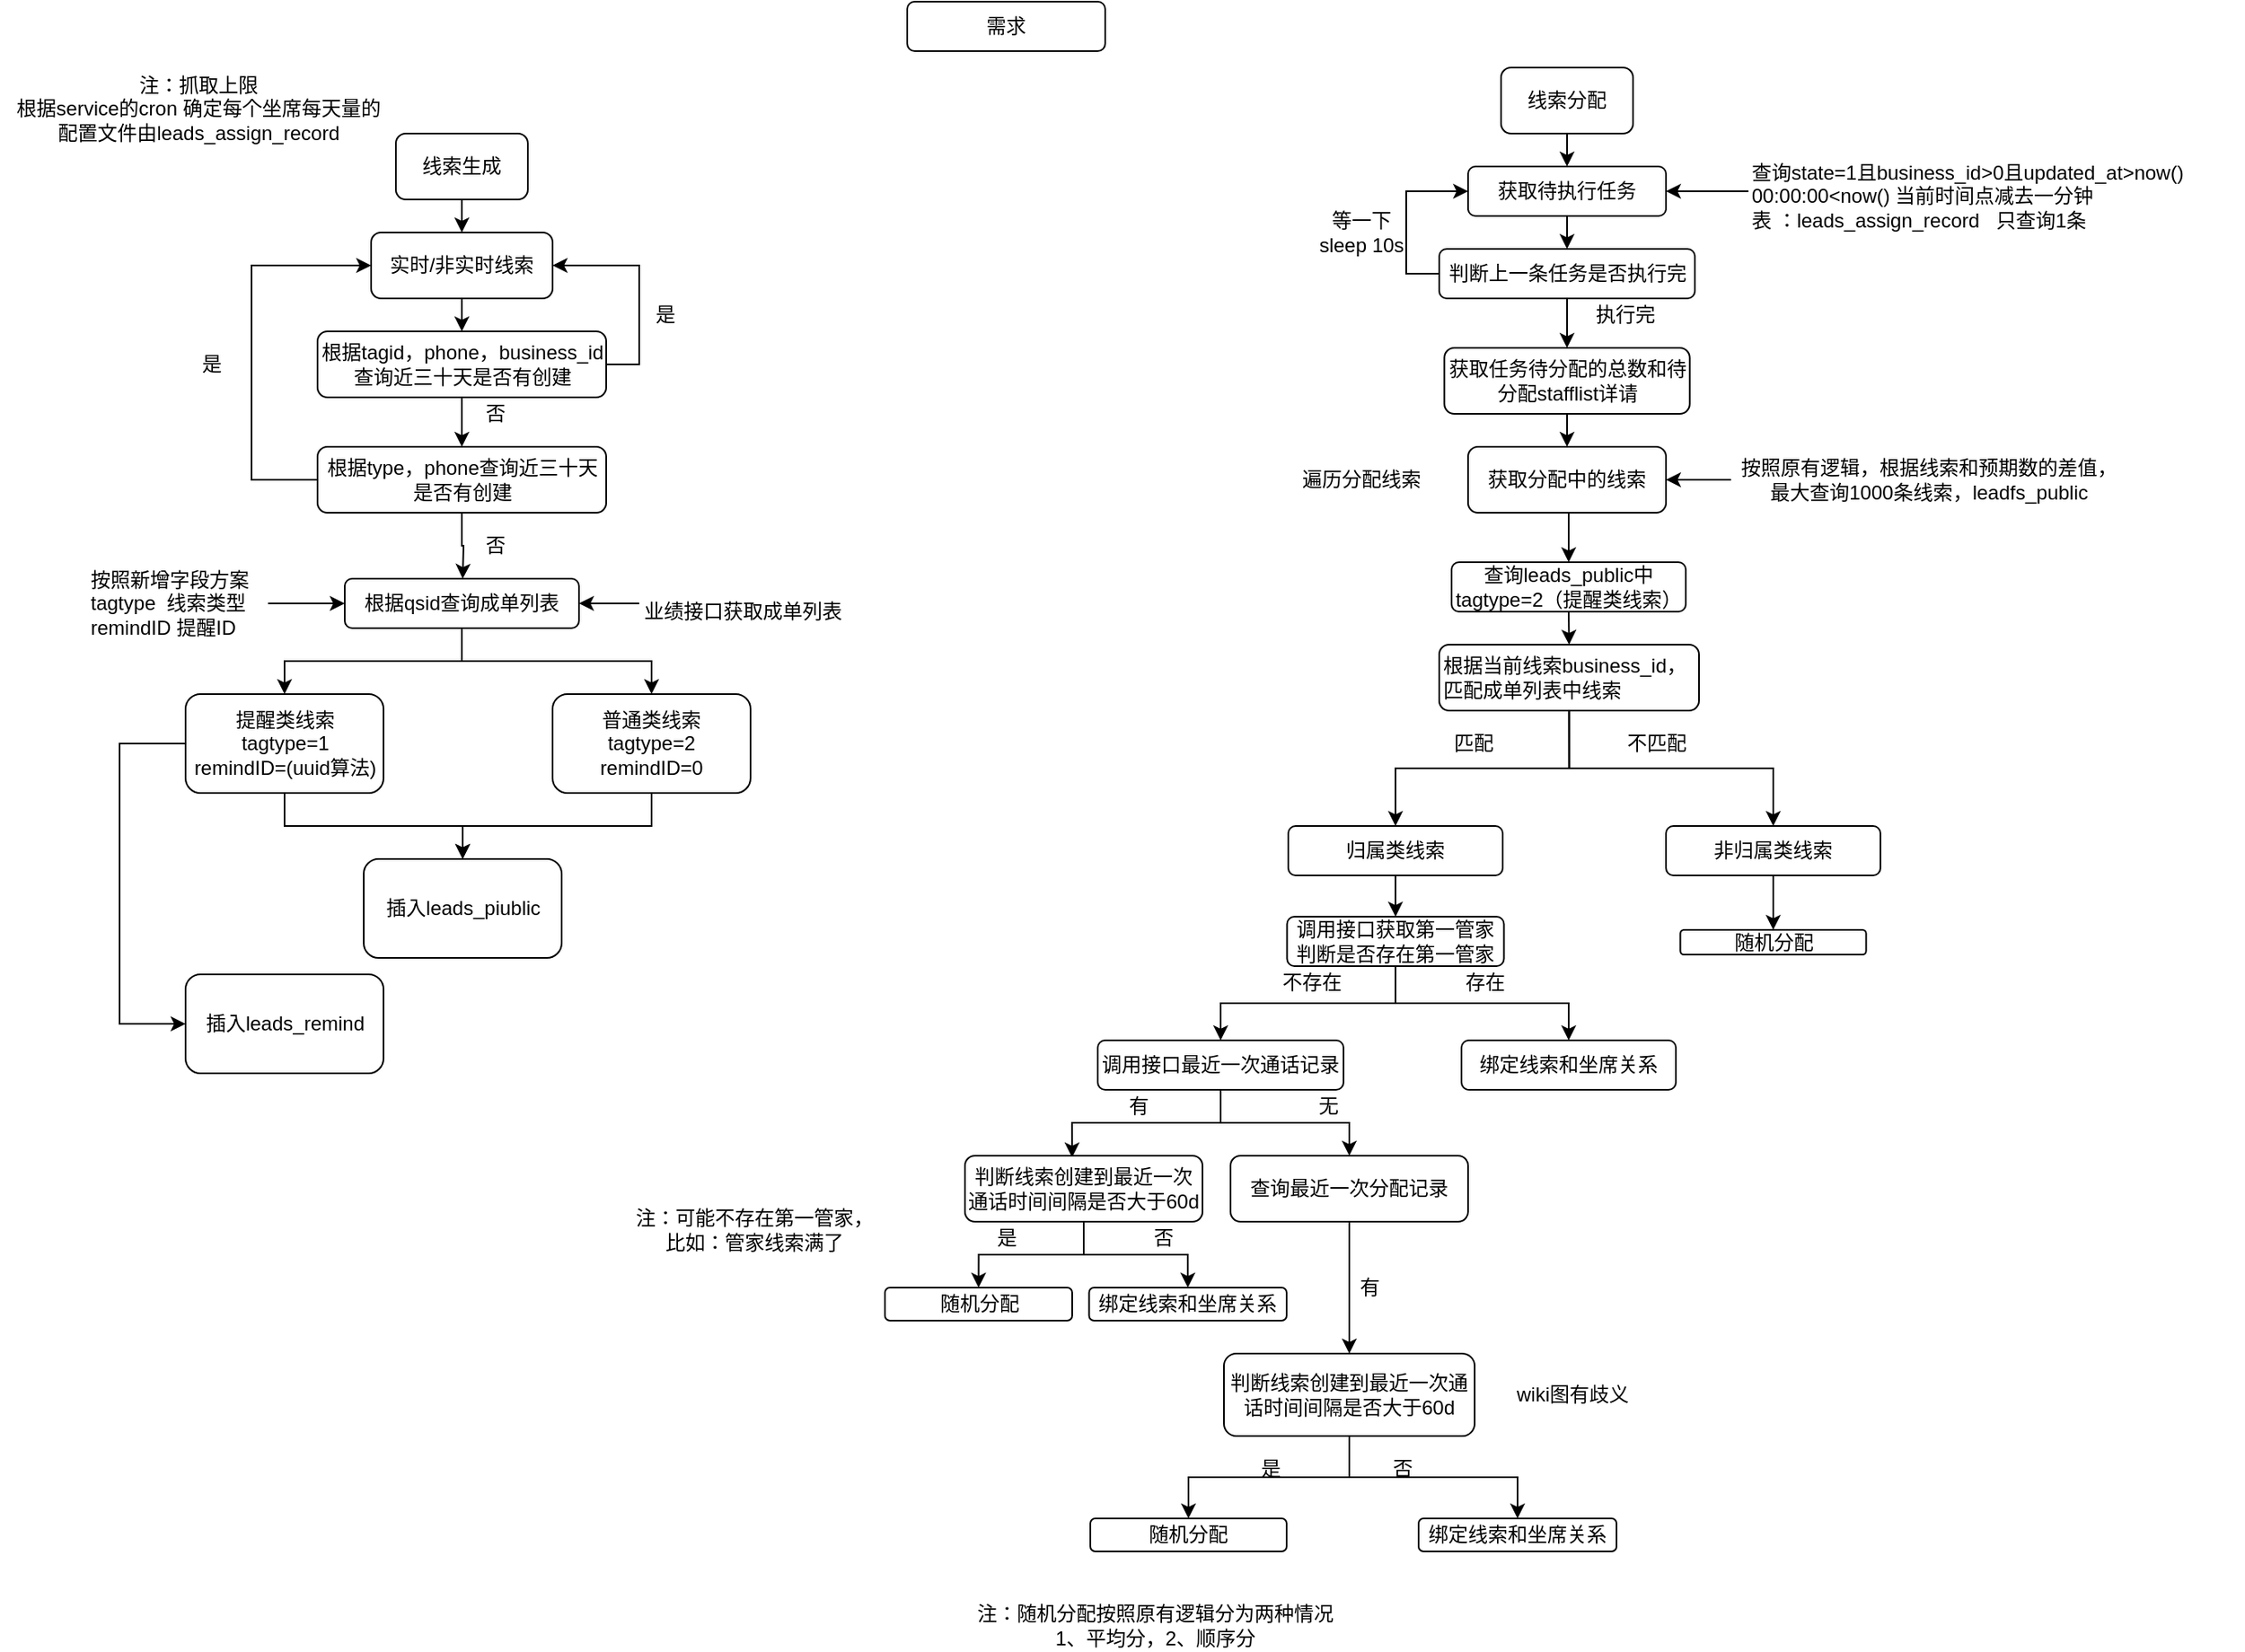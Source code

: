 <mxfile version="14.1.8" type="github">
  <diagram id="IqknK0kPTcSjH_NUfwJQ" name="Page-1">
    <mxGraphModel dx="3063" dy="646" grid="1" gridSize="10" guides="1" tooltips="1" connect="1" arrows="1" fold="1" page="1" pageScale="1" pageWidth="1920" pageHeight="1200" math="0" shadow="0">
      <root>
        <mxCell id="0" />
        <mxCell id="1" parent="0" />
        <mxCell id="EvDbIWPLK_iTkj3-h5W0-1" value="需求" style="rounded=1;whiteSpace=wrap;html=1;" vertex="1" parent="1">
          <mxGeometry x="380" y="30" width="120" height="30" as="geometry" />
        </mxCell>
        <mxCell id="EvDbIWPLK_iTkj3-h5W0-6" style="edgeStyle=orthogonalEdgeStyle;rounded=0;orthogonalLoop=1;jettySize=auto;html=1;exitX=0.5;exitY=1;exitDx=0;exitDy=0;entryX=0.5;entryY=0;entryDx=0;entryDy=0;" edge="1" parent="1" source="EvDbIWPLK_iTkj3-h5W0-2" target="EvDbIWPLK_iTkj3-h5W0-5">
          <mxGeometry relative="1" as="geometry" />
        </mxCell>
        <mxCell id="EvDbIWPLK_iTkj3-h5W0-2" value="线索生成" style="rounded=1;whiteSpace=wrap;html=1;" vertex="1" parent="1">
          <mxGeometry x="70" y="110" width="80" height="40" as="geometry" />
        </mxCell>
        <mxCell id="EvDbIWPLK_iTkj3-h5W0-38" style="edgeStyle=orthogonalEdgeStyle;rounded=0;orthogonalLoop=1;jettySize=auto;html=1;exitX=0.5;exitY=1;exitDx=0;exitDy=0;" edge="1" parent="1" source="EvDbIWPLK_iTkj3-h5W0-3">
          <mxGeometry relative="1" as="geometry">
            <mxPoint x="780" y="130" as="targetPoint" />
          </mxGeometry>
        </mxCell>
        <mxCell id="EvDbIWPLK_iTkj3-h5W0-3" value="线索分配" style="rounded=1;whiteSpace=wrap;html=1;" vertex="1" parent="1">
          <mxGeometry x="740" y="70" width="80" height="40" as="geometry" />
        </mxCell>
        <mxCell id="EvDbIWPLK_iTkj3-h5W0-8" style="edgeStyle=orthogonalEdgeStyle;rounded=0;orthogonalLoop=1;jettySize=auto;html=1;exitX=0.5;exitY=1;exitDx=0;exitDy=0;entryX=0.5;entryY=0;entryDx=0;entryDy=0;" edge="1" parent="1" source="EvDbIWPLK_iTkj3-h5W0-5" target="EvDbIWPLK_iTkj3-h5W0-7">
          <mxGeometry relative="1" as="geometry" />
        </mxCell>
        <mxCell id="EvDbIWPLK_iTkj3-h5W0-5" value="实时/非实时线索" style="rounded=1;whiteSpace=wrap;html=1;" vertex="1" parent="1">
          <mxGeometry x="55" y="170" width="110" height="40" as="geometry" />
        </mxCell>
        <mxCell id="EvDbIWPLK_iTkj3-h5W0-9" style="edgeStyle=orthogonalEdgeStyle;rounded=0;orthogonalLoop=1;jettySize=auto;html=1;exitX=0.5;exitY=1;exitDx=0;exitDy=0;" edge="1" parent="1" source="EvDbIWPLK_iTkj3-h5W0-7">
          <mxGeometry relative="1" as="geometry">
            <mxPoint x="110" y="300" as="targetPoint" />
          </mxGeometry>
        </mxCell>
        <mxCell id="EvDbIWPLK_iTkj3-h5W0-12" style="edgeStyle=orthogonalEdgeStyle;rounded=0;orthogonalLoop=1;jettySize=auto;html=1;exitX=1;exitY=0.5;exitDx=0;exitDy=0;entryX=1;entryY=0.5;entryDx=0;entryDy=0;" edge="1" parent="1" source="EvDbIWPLK_iTkj3-h5W0-7" target="EvDbIWPLK_iTkj3-h5W0-5">
          <mxGeometry relative="1" as="geometry" />
        </mxCell>
        <mxCell id="EvDbIWPLK_iTkj3-h5W0-7" value="根据tagid，phone，business_id查询近三十天是否有创建" style="rounded=1;whiteSpace=wrap;html=1;" vertex="1" parent="1">
          <mxGeometry x="22.5" y="230" width="175" height="40" as="geometry" />
        </mxCell>
        <mxCell id="EvDbIWPLK_iTkj3-h5W0-10" value="否" style="text;html=1;align=center;verticalAlign=middle;resizable=0;points=[];autosize=1;" vertex="1" parent="1">
          <mxGeometry x="115" y="270" width="30" height="20" as="geometry" />
        </mxCell>
        <mxCell id="EvDbIWPLK_iTkj3-h5W0-13" value="是" style="text;html=1;align=center;verticalAlign=middle;resizable=0;points=[];autosize=1;" vertex="1" parent="1">
          <mxGeometry x="217.5" y="210" width="30" height="20" as="geometry" />
        </mxCell>
        <mxCell id="EvDbIWPLK_iTkj3-h5W0-15" style="edgeStyle=orthogonalEdgeStyle;rounded=0;orthogonalLoop=1;jettySize=auto;html=1;exitX=0.5;exitY=1;exitDx=0;exitDy=0;" edge="1" parent="1" source="EvDbIWPLK_iTkj3-h5W0-14">
          <mxGeometry relative="1" as="geometry">
            <mxPoint x="110.5" y="380" as="targetPoint" />
          </mxGeometry>
        </mxCell>
        <mxCell id="EvDbIWPLK_iTkj3-h5W0-17" style="edgeStyle=orthogonalEdgeStyle;rounded=0;orthogonalLoop=1;jettySize=auto;html=1;exitX=0;exitY=0.5;exitDx=0;exitDy=0;entryX=0;entryY=0.5;entryDx=0;entryDy=0;" edge="1" parent="1" source="EvDbIWPLK_iTkj3-h5W0-14" target="EvDbIWPLK_iTkj3-h5W0-5">
          <mxGeometry relative="1" as="geometry">
            <Array as="points">
              <mxPoint x="-17.5" y="320" />
              <mxPoint x="-17.5" y="190" />
            </Array>
          </mxGeometry>
        </mxCell>
        <mxCell id="EvDbIWPLK_iTkj3-h5W0-14" value="根据type，phone查询近三十天是否有创建" style="rounded=1;whiteSpace=wrap;html=1;" vertex="1" parent="1">
          <mxGeometry x="22.5" y="300" width="175" height="40" as="geometry" />
        </mxCell>
        <mxCell id="EvDbIWPLK_iTkj3-h5W0-16" value="否" style="text;html=1;align=center;verticalAlign=middle;resizable=0;points=[];autosize=1;" vertex="1" parent="1">
          <mxGeometry x="115" y="350" width="30" height="20" as="geometry" />
        </mxCell>
        <mxCell id="EvDbIWPLK_iTkj3-h5W0-18" value="是" style="text;html=1;align=center;verticalAlign=middle;resizable=0;points=[];autosize=1;" vertex="1" parent="1">
          <mxGeometry x="-57.5" y="240" width="30" height="20" as="geometry" />
        </mxCell>
        <mxCell id="EvDbIWPLK_iTkj3-h5W0-19" value="注：抓取上限&lt;br&gt;根据service的cron 确定每个坐席每天量的&lt;br&gt;配置文件由leads_assign_record" style="text;html=1;align=center;verticalAlign=middle;resizable=0;points=[];autosize=1;" vertex="1" parent="1">
          <mxGeometry x="-170" y="70" width="240" height="50" as="geometry" />
        </mxCell>
        <mxCell id="EvDbIWPLK_iTkj3-h5W0-27" style="edgeStyle=orthogonalEdgeStyle;rounded=0;orthogonalLoop=1;jettySize=auto;html=1;exitX=0.5;exitY=1;exitDx=0;exitDy=0;entryX=0.5;entryY=0;entryDx=0;entryDy=0;" edge="1" parent="1" source="EvDbIWPLK_iTkj3-h5W0-22" target="EvDbIWPLK_iTkj3-h5W0-26">
          <mxGeometry relative="1" as="geometry" />
        </mxCell>
        <mxCell id="EvDbIWPLK_iTkj3-h5W0-29" style="edgeStyle=orthogonalEdgeStyle;rounded=0;orthogonalLoop=1;jettySize=auto;html=1;exitX=0.5;exitY=1;exitDx=0;exitDy=0;entryX=0.5;entryY=0;entryDx=0;entryDy=0;" edge="1" parent="1" source="EvDbIWPLK_iTkj3-h5W0-22" target="EvDbIWPLK_iTkj3-h5W0-28">
          <mxGeometry relative="1" as="geometry" />
        </mxCell>
        <mxCell id="EvDbIWPLK_iTkj3-h5W0-22" value="根据qsid查询成单列表" style="rounded=1;whiteSpace=wrap;html=1;" vertex="1" parent="1">
          <mxGeometry x="39" y="380" width="142" height="30" as="geometry" />
        </mxCell>
        <mxCell id="EvDbIWPLK_iTkj3-h5W0-24" value="" style="edgeStyle=orthogonalEdgeStyle;rounded=0;orthogonalLoop=1;jettySize=auto;html=1;" edge="1" parent="1" source="EvDbIWPLK_iTkj3-h5W0-23" target="EvDbIWPLK_iTkj3-h5W0-22">
          <mxGeometry relative="1" as="geometry" />
        </mxCell>
        <mxCell id="EvDbIWPLK_iTkj3-h5W0-23" value="按照新增字段方案&lt;br&gt;tagtype&amp;nbsp; 线索类型&lt;br&gt;remindID 提醒ID" style="text;html=1;align=left;verticalAlign=middle;resizable=0;points=[];autosize=1;" vertex="1" parent="1">
          <mxGeometry x="-117.5" y="370" width="110" height="50" as="geometry" />
        </mxCell>
        <mxCell id="EvDbIWPLK_iTkj3-h5W0-31" style="edgeStyle=orthogonalEdgeStyle;rounded=0;orthogonalLoop=1;jettySize=auto;html=1;exitX=0.5;exitY=1;exitDx=0;exitDy=0;" edge="1" parent="1" source="EvDbIWPLK_iTkj3-h5W0-26" target="EvDbIWPLK_iTkj3-h5W0-30">
          <mxGeometry relative="1" as="geometry" />
        </mxCell>
        <mxCell id="EvDbIWPLK_iTkj3-h5W0-35" style="edgeStyle=orthogonalEdgeStyle;rounded=0;orthogonalLoop=1;jettySize=auto;html=1;exitX=0;exitY=0.5;exitDx=0;exitDy=0;entryX=0;entryY=0.5;entryDx=0;entryDy=0;" edge="1" parent="1" source="EvDbIWPLK_iTkj3-h5W0-26" target="EvDbIWPLK_iTkj3-h5W0-33">
          <mxGeometry relative="1" as="geometry">
            <Array as="points">
              <mxPoint x="-97.5" y="480" />
              <mxPoint x="-97.5" y="650" />
            </Array>
          </mxGeometry>
        </mxCell>
        <mxCell id="EvDbIWPLK_iTkj3-h5W0-26" value="提醒类线索&lt;br&gt;tagtype=1&lt;br&gt;&lt;span style=&quot;text-align: left&quot;&gt;remindID=(uuid算法)&lt;/span&gt;" style="rounded=1;whiteSpace=wrap;html=1;" vertex="1" parent="1">
          <mxGeometry x="-57.5" y="450" width="120" height="60" as="geometry" />
        </mxCell>
        <mxCell id="EvDbIWPLK_iTkj3-h5W0-32" style="edgeStyle=orthogonalEdgeStyle;rounded=0;orthogonalLoop=1;jettySize=auto;html=1;exitX=0.5;exitY=1;exitDx=0;exitDy=0;entryX=0.5;entryY=0;entryDx=0;entryDy=0;" edge="1" parent="1" source="EvDbIWPLK_iTkj3-h5W0-28" target="EvDbIWPLK_iTkj3-h5W0-30">
          <mxGeometry relative="1" as="geometry" />
        </mxCell>
        <mxCell id="EvDbIWPLK_iTkj3-h5W0-28" value="普通类线索&lt;br&gt;tagtype=2&lt;br&gt;&lt;span style=&quot;text-align: left&quot;&gt;remindID=0&lt;/span&gt;" style="rounded=1;whiteSpace=wrap;html=1;" vertex="1" parent="1">
          <mxGeometry x="165" y="450" width="120" height="60" as="geometry" />
        </mxCell>
        <mxCell id="EvDbIWPLK_iTkj3-h5W0-30" value="插入leads_piublic" style="rounded=1;whiteSpace=wrap;html=1;" vertex="1" parent="1">
          <mxGeometry x="50.5" y="550" width="120" height="60" as="geometry" />
        </mxCell>
        <mxCell id="EvDbIWPLK_iTkj3-h5W0-33" value="插入leads_remind" style="rounded=1;whiteSpace=wrap;html=1;" vertex="1" parent="1">
          <mxGeometry x="-57.5" y="620" width="120" height="60" as="geometry" />
        </mxCell>
        <mxCell id="EvDbIWPLK_iTkj3-h5W0-37" style="edgeStyle=orthogonalEdgeStyle;rounded=0;orthogonalLoop=1;jettySize=auto;html=1;exitX=0;exitY=0.25;exitDx=0;exitDy=0;" edge="1" parent="1" source="EvDbIWPLK_iTkj3-h5W0-36" target="EvDbIWPLK_iTkj3-h5W0-22">
          <mxGeometry relative="1" as="geometry" />
        </mxCell>
        <mxCell id="EvDbIWPLK_iTkj3-h5W0-36" value="业绩接口获取成单列表" style="text;html=1;strokeColor=none;fillColor=none;align=center;verticalAlign=middle;whiteSpace=wrap;rounded=0;" vertex="1" parent="1">
          <mxGeometry x="217.5" y="390" width="125" height="20" as="geometry" />
        </mxCell>
        <mxCell id="EvDbIWPLK_iTkj3-h5W0-43" style="edgeStyle=orthogonalEdgeStyle;rounded=0;orthogonalLoop=1;jettySize=auto;html=1;exitX=0.5;exitY=1;exitDx=0;exitDy=0;entryX=0.5;entryY=0;entryDx=0;entryDy=0;" edge="1" parent="1" source="EvDbIWPLK_iTkj3-h5W0-39" target="EvDbIWPLK_iTkj3-h5W0-42">
          <mxGeometry relative="1" as="geometry" />
        </mxCell>
        <mxCell id="EvDbIWPLK_iTkj3-h5W0-39" value="获取待执行任务" style="rounded=1;whiteSpace=wrap;html=1;" vertex="1" parent="1">
          <mxGeometry x="720" y="130" width="120" height="30" as="geometry" />
        </mxCell>
        <mxCell id="EvDbIWPLK_iTkj3-h5W0-41" style="edgeStyle=orthogonalEdgeStyle;rounded=0;orthogonalLoop=1;jettySize=auto;html=1;exitX=0;exitY=0.5;exitDx=0;exitDy=0;entryX=1;entryY=0.5;entryDx=0;entryDy=0;" edge="1" parent="1" source="EvDbIWPLK_iTkj3-h5W0-40" target="EvDbIWPLK_iTkj3-h5W0-39">
          <mxGeometry relative="1" as="geometry" />
        </mxCell>
        <mxCell id="EvDbIWPLK_iTkj3-h5W0-40" value="查询state=1且business_id&amp;gt;0且updated_at&amp;gt;now() 00:00:00&amp;lt;now() 当前时间点减去一分钟&lt;br&gt;表 ：leads_assign_record&amp;nbsp; &amp;nbsp;只查询1条" style="text;whiteSpace=wrap;html=1;" vertex="1" parent="1">
          <mxGeometry x="890" y="120" width="300" height="50" as="geometry" />
        </mxCell>
        <mxCell id="EvDbIWPLK_iTkj3-h5W0-44" style="edgeStyle=orthogonalEdgeStyle;rounded=0;orthogonalLoop=1;jettySize=auto;html=1;exitX=0.5;exitY=1;exitDx=0;exitDy=0;" edge="1" parent="1" source="EvDbIWPLK_iTkj3-h5W0-42">
          <mxGeometry relative="1" as="geometry">
            <mxPoint x="780" y="240" as="targetPoint" />
          </mxGeometry>
        </mxCell>
        <mxCell id="EvDbIWPLK_iTkj3-h5W0-46" style="edgeStyle=orthogonalEdgeStyle;rounded=0;orthogonalLoop=1;jettySize=auto;html=1;exitX=0;exitY=0.5;exitDx=0;exitDy=0;entryX=0;entryY=0.5;entryDx=0;entryDy=0;" edge="1" parent="1" source="EvDbIWPLK_iTkj3-h5W0-42" target="EvDbIWPLK_iTkj3-h5W0-39">
          <mxGeometry relative="1" as="geometry" />
        </mxCell>
        <mxCell id="EvDbIWPLK_iTkj3-h5W0-42" value="判断上一条任务是否执行完" style="rounded=1;whiteSpace=wrap;html=1;" vertex="1" parent="1">
          <mxGeometry x="702.5" y="180" width="155" height="30" as="geometry" />
        </mxCell>
        <mxCell id="EvDbIWPLK_iTkj3-h5W0-45" value="执行完" style="text;html=1;align=center;verticalAlign=middle;resizable=0;points=[];autosize=1;" vertex="1" parent="1">
          <mxGeometry x="790" y="210" width="50" height="20" as="geometry" />
        </mxCell>
        <mxCell id="EvDbIWPLK_iTkj3-h5W0-47" value="等一下&lt;br&gt;sleep 10s" style="text;html=1;align=center;verticalAlign=middle;resizable=0;points=[];autosize=1;" vertex="1" parent="1">
          <mxGeometry x="620" y="155" width="70" height="30" as="geometry" />
        </mxCell>
        <mxCell id="EvDbIWPLK_iTkj3-h5W0-52" style="edgeStyle=orthogonalEdgeStyle;rounded=0;orthogonalLoop=1;jettySize=auto;html=1;exitX=0.5;exitY=1;exitDx=0;exitDy=0;entryX=0.5;entryY=0;entryDx=0;entryDy=0;" edge="1" parent="1" source="EvDbIWPLK_iTkj3-h5W0-48" target="EvDbIWPLK_iTkj3-h5W0-50">
          <mxGeometry relative="1" as="geometry" />
        </mxCell>
        <mxCell id="EvDbIWPLK_iTkj3-h5W0-48" value="获取任务待分配的总数和待分配stafflist详请" style="rounded=1;whiteSpace=wrap;html=1;" vertex="1" parent="1">
          <mxGeometry x="705.63" y="240" width="148.75" height="40" as="geometry" />
        </mxCell>
        <mxCell id="EvDbIWPLK_iTkj3-h5W0-58" style="edgeStyle=orthogonalEdgeStyle;rounded=0;orthogonalLoop=1;jettySize=auto;html=1;exitX=0.5;exitY=1;exitDx=0;exitDy=0;entryX=0.5;entryY=0;entryDx=0;entryDy=0;" edge="1" parent="1" source="EvDbIWPLK_iTkj3-h5W0-50" target="EvDbIWPLK_iTkj3-h5W0-55">
          <mxGeometry relative="1" as="geometry" />
        </mxCell>
        <mxCell id="EvDbIWPLK_iTkj3-h5W0-50" value="获取分配中的线索" style="rounded=1;whiteSpace=wrap;html=1;" vertex="1" parent="1">
          <mxGeometry x="720" y="300" width="120" height="40" as="geometry" />
        </mxCell>
        <mxCell id="EvDbIWPLK_iTkj3-h5W0-51" value="&lt;span&gt;遍历分配线索&lt;/span&gt;" style="text;html=1;align=center;verticalAlign=middle;resizable=0;points=[];autosize=1;" vertex="1" parent="1">
          <mxGeometry x="610" y="310" width="90" height="20" as="geometry" />
        </mxCell>
        <mxCell id="EvDbIWPLK_iTkj3-h5W0-54" value="" style="edgeStyle=orthogonalEdgeStyle;rounded=0;orthogonalLoop=1;jettySize=auto;html=1;" edge="1" parent="1" source="EvDbIWPLK_iTkj3-h5W0-53" target="EvDbIWPLK_iTkj3-h5W0-50">
          <mxGeometry relative="1" as="geometry" />
        </mxCell>
        <mxCell id="EvDbIWPLK_iTkj3-h5W0-53" value="按照原有逻辑，根据线索和预期数的差值，&lt;br&gt;最大查询1000条线索，leadfs_public" style="text;html=1;align=center;verticalAlign=middle;resizable=0;points=[];autosize=1;" vertex="1" parent="1">
          <mxGeometry x="879.38" y="305" width="240" height="30" as="geometry" />
        </mxCell>
        <mxCell id="EvDbIWPLK_iTkj3-h5W0-64" style="edgeStyle=orthogonalEdgeStyle;rounded=0;orthogonalLoop=1;jettySize=auto;html=1;exitX=0.5;exitY=1;exitDx=0;exitDy=0;entryX=0.5;entryY=0;entryDx=0;entryDy=0;" edge="1" parent="1" source="EvDbIWPLK_iTkj3-h5W0-55" target="EvDbIWPLK_iTkj3-h5W0-63">
          <mxGeometry relative="1" as="geometry" />
        </mxCell>
        <mxCell id="EvDbIWPLK_iTkj3-h5W0-55" value="查询leads_public中&lt;span style=&quot;text-align: left&quot;&gt;tagtype=2（提醒类线索）&lt;/span&gt;" style="rounded=1;whiteSpace=wrap;html=1;" vertex="1" parent="1">
          <mxGeometry x="710" y="370" width="142" height="30" as="geometry" />
        </mxCell>
        <mxCell id="EvDbIWPLK_iTkj3-h5W0-67" style="edgeStyle=orthogonalEdgeStyle;rounded=0;orthogonalLoop=1;jettySize=auto;html=1;exitX=0.5;exitY=1;exitDx=0;exitDy=0;" edge="1" parent="1" source="EvDbIWPLK_iTkj3-h5W0-63" target="EvDbIWPLK_iTkj3-h5W0-65">
          <mxGeometry relative="1" as="geometry" />
        </mxCell>
        <mxCell id="EvDbIWPLK_iTkj3-h5W0-68" style="edgeStyle=orthogonalEdgeStyle;rounded=0;orthogonalLoop=1;jettySize=auto;html=1;exitX=0.5;exitY=1;exitDx=0;exitDy=0;entryX=0.5;entryY=0;entryDx=0;entryDy=0;" edge="1" parent="1" source="EvDbIWPLK_iTkj3-h5W0-63" target="EvDbIWPLK_iTkj3-h5W0-66">
          <mxGeometry relative="1" as="geometry" />
        </mxCell>
        <mxCell id="EvDbIWPLK_iTkj3-h5W0-63" value="根据当前线索business_id，匹配成单列表中线索" style="rounded=1;whiteSpace=wrap;html=1;align=left;" vertex="1" parent="1">
          <mxGeometry x="702.5" y="420" width="157.5" height="40" as="geometry" />
        </mxCell>
        <mxCell id="EvDbIWPLK_iTkj3-h5W0-73" value="" style="edgeStyle=orthogonalEdgeStyle;rounded=0;orthogonalLoop=1;jettySize=auto;html=1;" edge="1" parent="1" source="EvDbIWPLK_iTkj3-h5W0-65" target="EvDbIWPLK_iTkj3-h5W0-72">
          <mxGeometry relative="1" as="geometry" />
        </mxCell>
        <mxCell id="EvDbIWPLK_iTkj3-h5W0-65" value="归属类线索" style="rounded=1;whiteSpace=wrap;html=1;" vertex="1" parent="1">
          <mxGeometry x="611" y="530" width="130" height="30" as="geometry" />
        </mxCell>
        <mxCell id="EvDbIWPLK_iTkj3-h5W0-90" style="edgeStyle=orthogonalEdgeStyle;rounded=0;orthogonalLoop=1;jettySize=auto;html=1;exitX=0.5;exitY=1;exitDx=0;exitDy=0;" edge="1" parent="1" source="EvDbIWPLK_iTkj3-h5W0-66" target="EvDbIWPLK_iTkj3-h5W0-89">
          <mxGeometry relative="1" as="geometry" />
        </mxCell>
        <mxCell id="EvDbIWPLK_iTkj3-h5W0-66" value="&lt;span&gt;非归属类线索&lt;/span&gt;" style="rounded=1;whiteSpace=wrap;html=1;" vertex="1" parent="1">
          <mxGeometry x="840" y="530" width="130" height="30" as="geometry" />
        </mxCell>
        <mxCell id="EvDbIWPLK_iTkj3-h5W0-69" value="匹配" style="text;html=1;align=center;verticalAlign=middle;resizable=0;points=[];autosize=1;" vertex="1" parent="1">
          <mxGeometry x="702.5" y="470" width="40" height="20" as="geometry" />
        </mxCell>
        <mxCell id="EvDbIWPLK_iTkj3-h5W0-71" value="不匹配" style="text;html=1;align=center;verticalAlign=middle;resizable=0;points=[];autosize=1;" vertex="1" parent="1">
          <mxGeometry x="809.38" y="470" width="50" height="20" as="geometry" />
        </mxCell>
        <mxCell id="EvDbIWPLK_iTkj3-h5W0-95" style="edgeStyle=orthogonalEdgeStyle;rounded=0;orthogonalLoop=1;jettySize=auto;html=1;exitX=0.5;exitY=1;exitDx=0;exitDy=0;entryX=0.5;entryY=0;entryDx=0;entryDy=0;" edge="1" parent="1" source="EvDbIWPLK_iTkj3-h5W0-72" target="EvDbIWPLK_iTkj3-h5W0-74">
          <mxGeometry relative="1" as="geometry" />
        </mxCell>
        <mxCell id="EvDbIWPLK_iTkj3-h5W0-98" style="edgeStyle=orthogonalEdgeStyle;rounded=0;orthogonalLoop=1;jettySize=auto;html=1;exitX=0.5;exitY=1;exitDx=0;exitDy=0;entryX=0.5;entryY=0;entryDx=0;entryDy=0;" edge="1" parent="1" source="EvDbIWPLK_iTkj3-h5W0-72" target="EvDbIWPLK_iTkj3-h5W0-97">
          <mxGeometry relative="1" as="geometry" />
        </mxCell>
        <mxCell id="EvDbIWPLK_iTkj3-h5W0-72" value="调用接口获取第一管家&lt;br&gt;判断是否存在第一管家" style="rounded=1;whiteSpace=wrap;html=1;" vertex="1" parent="1">
          <mxGeometry x="610.25" y="585" width="131.5" height="30" as="geometry" />
        </mxCell>
        <mxCell id="EvDbIWPLK_iTkj3-h5W0-74" value="绑定线索和坐席关系" style="rounded=1;whiteSpace=wrap;html=1;" vertex="1" parent="1">
          <mxGeometry x="716" y="660" width="130" height="30" as="geometry" />
        </mxCell>
        <mxCell id="EvDbIWPLK_iTkj3-h5W0-76" value="存在" style="text;html=1;align=center;verticalAlign=middle;resizable=0;points=[];autosize=1;" vertex="1" parent="1">
          <mxGeometry x="710" y="615" width="40" height="20" as="geometry" />
        </mxCell>
        <mxCell id="EvDbIWPLK_iTkj3-h5W0-77" value="注：可能不存在第一管家，&lt;br&gt;比如：管家线索满了" style="text;html=1;align=center;verticalAlign=middle;resizable=0;points=[];autosize=1;" vertex="1" parent="1">
          <mxGeometry x="206.5" y="760" width="160" height="30" as="geometry" />
        </mxCell>
        <mxCell id="EvDbIWPLK_iTkj3-h5W0-81" value="不存在" style="text;html=1;align=center;verticalAlign=middle;resizable=0;points=[];autosize=1;" vertex="1" parent="1">
          <mxGeometry x="600" y="615" width="50" height="20" as="geometry" />
        </mxCell>
        <mxCell id="EvDbIWPLK_iTkj3-h5W0-89" value="随机分配" style="rounded=1;whiteSpace=wrap;html=1;" vertex="1" parent="1">
          <mxGeometry x="848.69" y="593" width="112.62" height="15" as="geometry" />
        </mxCell>
        <mxCell id="EvDbIWPLK_iTkj3-h5W0-94" value="随机分配" style="rounded=1;whiteSpace=wrap;html=1;" vertex="1" parent="1">
          <mxGeometry x="366.5" y="810" width="113.5" height="20" as="geometry" />
        </mxCell>
        <mxCell id="EvDbIWPLK_iTkj3-h5W0-100" style="edgeStyle=orthogonalEdgeStyle;rounded=0;orthogonalLoop=1;jettySize=auto;html=1;exitX=0.5;exitY=1;exitDx=0;exitDy=0;entryX=0.451;entryY=0.025;entryDx=0;entryDy=0;entryPerimeter=0;" edge="1" parent="1" source="EvDbIWPLK_iTkj3-h5W0-97" target="EvDbIWPLK_iTkj3-h5W0-99">
          <mxGeometry relative="1" as="geometry" />
        </mxCell>
        <mxCell id="EvDbIWPLK_iTkj3-h5W0-103" style="edgeStyle=orthogonalEdgeStyle;rounded=0;orthogonalLoop=1;jettySize=auto;html=1;exitX=0.5;exitY=1;exitDx=0;exitDy=0;" edge="1" parent="1" source="EvDbIWPLK_iTkj3-h5W0-97" target="EvDbIWPLK_iTkj3-h5W0-101">
          <mxGeometry relative="1" as="geometry" />
        </mxCell>
        <mxCell id="EvDbIWPLK_iTkj3-h5W0-97" value="调用接口最近一次通话记录" style="rounded=1;whiteSpace=wrap;html=1;align=left;" vertex="1" parent="1">
          <mxGeometry x="495.5" y="660" width="149" height="30" as="geometry" />
        </mxCell>
        <mxCell id="EvDbIWPLK_iTkj3-h5W0-105" style="edgeStyle=orthogonalEdgeStyle;rounded=0;orthogonalLoop=1;jettySize=auto;html=1;exitX=0.5;exitY=1;exitDx=0;exitDy=0;entryX=0.5;entryY=0;entryDx=0;entryDy=0;" edge="1" parent="1" source="EvDbIWPLK_iTkj3-h5W0-99" target="EvDbIWPLK_iTkj3-h5W0-94">
          <mxGeometry relative="1" as="geometry" />
        </mxCell>
        <mxCell id="EvDbIWPLK_iTkj3-h5W0-108" style="edgeStyle=orthogonalEdgeStyle;rounded=0;orthogonalLoop=1;jettySize=auto;html=1;exitX=0.5;exitY=1;exitDx=0;exitDy=0;entryX=0.5;entryY=0;entryDx=0;entryDy=0;" edge="1" parent="1" source="EvDbIWPLK_iTkj3-h5W0-99" target="EvDbIWPLK_iTkj3-h5W0-107">
          <mxGeometry relative="1" as="geometry" />
        </mxCell>
        <mxCell id="EvDbIWPLK_iTkj3-h5W0-99" value="判断线索创建到最近一次通话时间间隔是否大于60d" style="rounded=1;whiteSpace=wrap;html=1;" vertex="1" parent="1">
          <mxGeometry x="415" y="730" width="144" height="40" as="geometry" />
        </mxCell>
        <mxCell id="EvDbIWPLK_iTkj3-h5W0-111" style="edgeStyle=orthogonalEdgeStyle;rounded=0;orthogonalLoop=1;jettySize=auto;html=1;exitX=0.5;exitY=1;exitDx=0;exitDy=0;" edge="1" parent="1" source="EvDbIWPLK_iTkj3-h5W0-101" target="EvDbIWPLK_iTkj3-h5W0-110">
          <mxGeometry relative="1" as="geometry" />
        </mxCell>
        <mxCell id="EvDbIWPLK_iTkj3-h5W0-101" value="查询最近一次分配记录" style="rounded=1;whiteSpace=wrap;html=1;" vertex="1" parent="1">
          <mxGeometry x="576" y="730" width="144" height="40" as="geometry" />
        </mxCell>
        <mxCell id="EvDbIWPLK_iTkj3-h5W0-102" value="有" style="text;html=1;align=center;verticalAlign=middle;resizable=0;points=[];autosize=1;" vertex="1" parent="1">
          <mxGeometry x="505" y="690" width="30" height="20" as="geometry" />
        </mxCell>
        <mxCell id="EvDbIWPLK_iTkj3-h5W0-104" value="无" style="text;html=1;align=center;verticalAlign=middle;resizable=0;points=[];autosize=1;" vertex="1" parent="1">
          <mxGeometry x="620" y="690" width="30" height="20" as="geometry" />
        </mxCell>
        <mxCell id="EvDbIWPLK_iTkj3-h5W0-106" value="是" style="text;html=1;align=center;verticalAlign=middle;resizable=0;points=[];autosize=1;" vertex="1" parent="1">
          <mxGeometry x="425" y="770" width="30" height="20" as="geometry" />
        </mxCell>
        <mxCell id="EvDbIWPLK_iTkj3-h5W0-107" value="&lt;span&gt;绑定线索和坐席关系&lt;/span&gt;" style="rounded=1;whiteSpace=wrap;html=1;" vertex="1" parent="1">
          <mxGeometry x="490.25" y="810" width="119.75" height="20" as="geometry" />
        </mxCell>
        <mxCell id="EvDbIWPLK_iTkj3-h5W0-109" value="否" style="text;html=1;align=center;verticalAlign=middle;resizable=0;points=[];autosize=1;" vertex="1" parent="1">
          <mxGeometry x="520" y="770" width="30" height="20" as="geometry" />
        </mxCell>
        <mxCell id="EvDbIWPLK_iTkj3-h5W0-115" style="edgeStyle=orthogonalEdgeStyle;rounded=0;orthogonalLoop=1;jettySize=auto;html=1;exitX=0.5;exitY=1;exitDx=0;exitDy=0;entryX=0.5;entryY=0;entryDx=0;entryDy=0;" edge="1" parent="1" source="EvDbIWPLK_iTkj3-h5W0-110" target="EvDbIWPLK_iTkj3-h5W0-113">
          <mxGeometry relative="1" as="geometry" />
        </mxCell>
        <mxCell id="EvDbIWPLK_iTkj3-h5W0-116" style="edgeStyle=orthogonalEdgeStyle;rounded=0;orthogonalLoop=1;jettySize=auto;html=1;exitX=0.5;exitY=1;exitDx=0;exitDy=0;entryX=0.5;entryY=0;entryDx=0;entryDy=0;" edge="1" parent="1" source="EvDbIWPLK_iTkj3-h5W0-110" target="EvDbIWPLK_iTkj3-h5W0-114">
          <mxGeometry relative="1" as="geometry" />
        </mxCell>
        <mxCell id="EvDbIWPLK_iTkj3-h5W0-110" value="&lt;span&gt;判断线索创建到最近一次通话时间间隔是否大于60d&lt;/span&gt;" style="rounded=1;whiteSpace=wrap;html=1;" vertex="1" parent="1">
          <mxGeometry x="572" y="850" width="152" height="50" as="geometry" />
        </mxCell>
        <mxCell id="EvDbIWPLK_iTkj3-h5W0-112" value="有" style="text;html=1;align=center;verticalAlign=middle;resizable=0;points=[];autosize=1;" vertex="1" parent="1">
          <mxGeometry x="645" y="800" width="30" height="20" as="geometry" />
        </mxCell>
        <mxCell id="EvDbIWPLK_iTkj3-h5W0-113" value="随机分配" style="rounded=1;whiteSpace=wrap;html=1;" vertex="1" parent="1">
          <mxGeometry x="491" y="950" width="119" height="20" as="geometry" />
        </mxCell>
        <mxCell id="EvDbIWPLK_iTkj3-h5W0-114" value="&lt;span&gt;绑定线索和坐席关系&lt;/span&gt;" style="rounded=1;whiteSpace=wrap;html=1;" vertex="1" parent="1">
          <mxGeometry x="690" y="950" width="120" height="20" as="geometry" />
        </mxCell>
        <mxCell id="EvDbIWPLK_iTkj3-h5W0-117" value="是" style="text;html=1;align=center;verticalAlign=middle;resizable=0;points=[];autosize=1;" vertex="1" parent="1">
          <mxGeometry x="585" y="910" width="30" height="20" as="geometry" />
        </mxCell>
        <mxCell id="EvDbIWPLK_iTkj3-h5W0-118" value="否" style="text;html=1;align=center;verticalAlign=middle;resizable=0;points=[];autosize=1;" vertex="1" parent="1">
          <mxGeometry x="665" y="910" width="30" height="20" as="geometry" />
        </mxCell>
        <mxCell id="EvDbIWPLK_iTkj3-h5W0-129" value="注：随机分配按照原有逻辑分为两种情况&lt;br&gt;1、平均分，2、顺序分" style="text;html=1;align=center;verticalAlign=middle;resizable=0;points=[];autosize=1;" vertex="1" parent="1">
          <mxGeometry x="415" y="1000" width="230" height="30" as="geometry" />
        </mxCell>
        <mxCell id="EvDbIWPLK_iTkj3-h5W0-136" value="wiki图有歧义" style="text;html=1;align=center;verticalAlign=middle;resizable=0;points=[];autosize=1;" vertex="1" parent="1">
          <mxGeometry x="742.5" y="865" width="80" height="20" as="geometry" />
        </mxCell>
      </root>
    </mxGraphModel>
  </diagram>
</mxfile>
